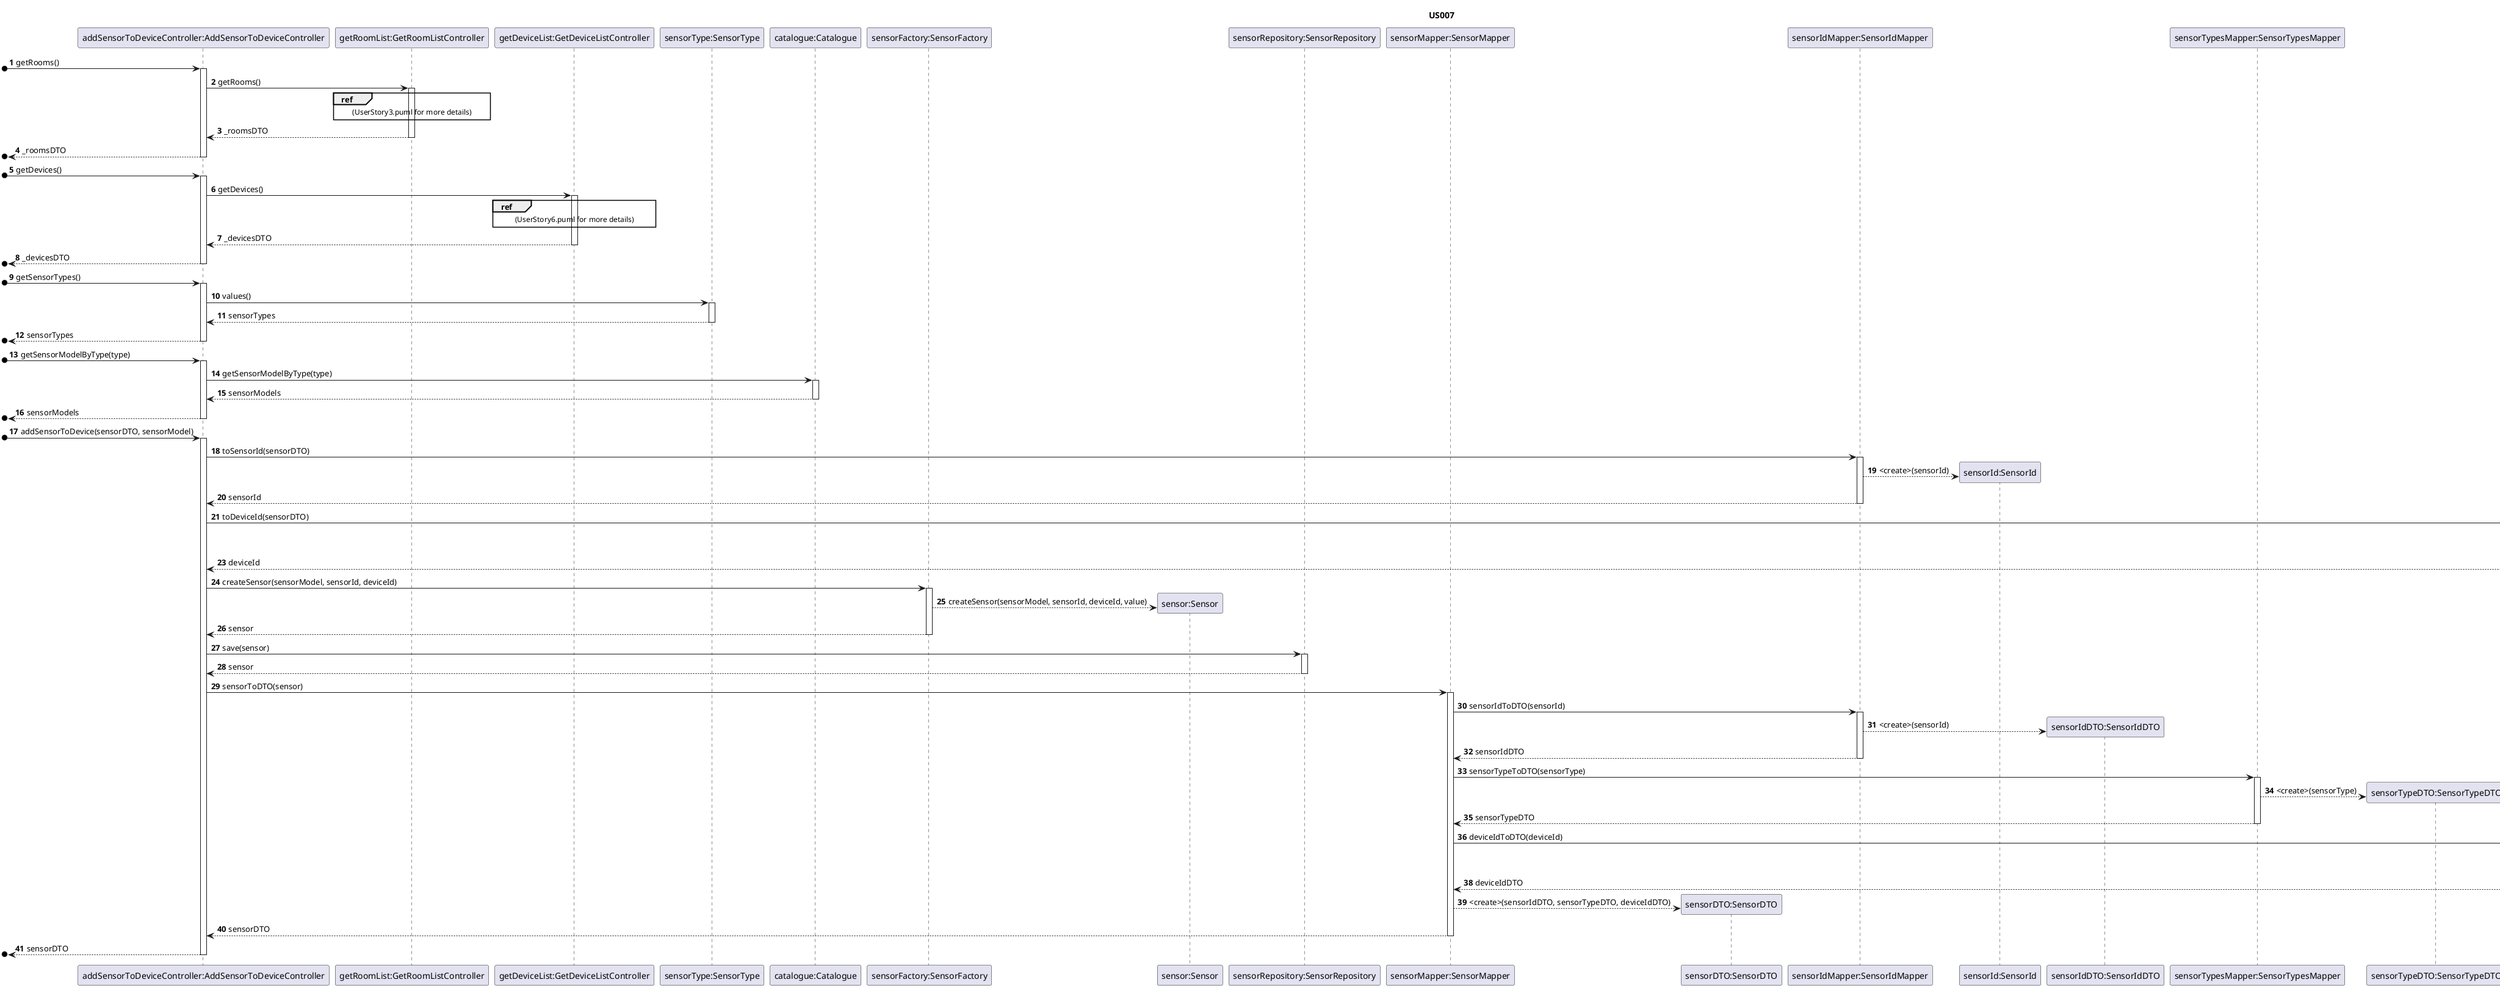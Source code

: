 @startuml
'https://plantuml.com/sequence-diagram

title US007

autonumber

/'
As a Power User [or Administrator], I want to add a sensor to an existing device in
a room. The sensor must be of a model of an existing type of sensor.
'/

participant "addSensorToDeviceController:AddSensorToDeviceController" as C7
participant "getRoomList:GetRoomListController" as C
participant "getDeviceList:GetDeviceListController" as D
participant "sensorType:SensorType" as ST
participant "catalogue:Catalogue" as CAT
participant "sensorFactory:SensorFactory" as F
participant "sensor:Sensor" as S1
participant "sensorRepository:SensorRepository" as SR
participant "sensorMapper:SensorMapper" as S3
participant "sensorDTO:SensorDTO" as S2


participant "sensorIdMapper:SensorIdMapper" as S4
participant "sensorId:SensorId" as SID
participant "sensorIdDTO:SensorIdDTO" as id
participant "sensorTypesMapper:SensorTypesMapper" as S6
participant "sensorTypeDTO:SensorTypeDTO" as S5
participant "deviceIdMapper:DeviceIdMapper" as DN1
participant "deviceId:DeviceId" as D7
participant "deviceIdDTO:DeviceIdDTO" as DN


[o->C7 : getRooms()
activate C7
C7->C : getRooms()
activate C
ref over C : (UserStory3.puml for more details)
C-->C7 : _roomsDTO
deactivate C
[o<--C7 : _roomsDTO
deactivate C7

[o->C7 : getDevices()
activate C7
C7->D : getDevices()
activate D
ref over D : (UserStory6.puml for more details)
D-->C7 : _devicesDTO
deactivate D
[o<--C7 : _devicesDTO
deactivate C7

[o->C7 : getSensorTypes()
activate C7
C7 -> ST : values()
activate ST
ST --> C7 : sensorTypes
deactivate ST
[o<--C7 : sensorTypes
deactivate C7



[o->C7: getSensorModelByType(type)
activate C7
C7->CAT : getSensorModelByType(type)
activate CAT
CAT-->C7 : sensorModels
deactivate CAT
[o<--C7 : sensorModels
deactivate C7

[o->C7: addSensorToDevice(sensorDTO, sensorModel)
activate C7
C7 -> S4 : toSensorId(sensorDTO)
activate S4
S4 --> SID** : <create>(sensorId)

S4 --> C7 : sensorId
deactivate S4
C7 -> DN1 : toDeviceId(sensorDTO)
activate DN1
DN1 --> D7** : <create>(deviceId)
DN1 --> C7 : deviceId
deactivate DN1


C7 -> F : createSensor(sensorModel, sensorId, deviceId)
activate F
F --> S1** : createSensor(sensorModel, sensorId, deviceId, value)
F --> C7 : sensor
deactivate F
C7 -> SR : save(sensor)
activate SR
SR --> C7 : sensor
deactivate SR

C7 -> S3 : sensorToDTO(sensor)
activate S3
S3 -> S4 : sensorIdToDTO(sensorId)
activate S4
S4 --> id** : <create>(sensorId)
S4 --> S3 : sensorIdDTO
deactivate S4
S3 -> S6 : sensorTypeToDTO(sensorType)
activate S6
S6 --> S5** : <create>(sensorType)
S6 --> S3 : sensorTypeDTO
deactivate S6
S3 -> DN1 : deviceIdToDTO(deviceId)
activate DN1
DN1 --> DN** : <create>(deviceId)
DN1 --> S3 : deviceIdDTO
deactivate DN1
S3 --> S2** : <create>(sensorIdDTO, sensorTypeDTO, deviceIdDTO)
S3 --> C7 : sensorDTO
deactivate S3
[o<-- C7 : sensorDTO




deactivate C7
@enduml